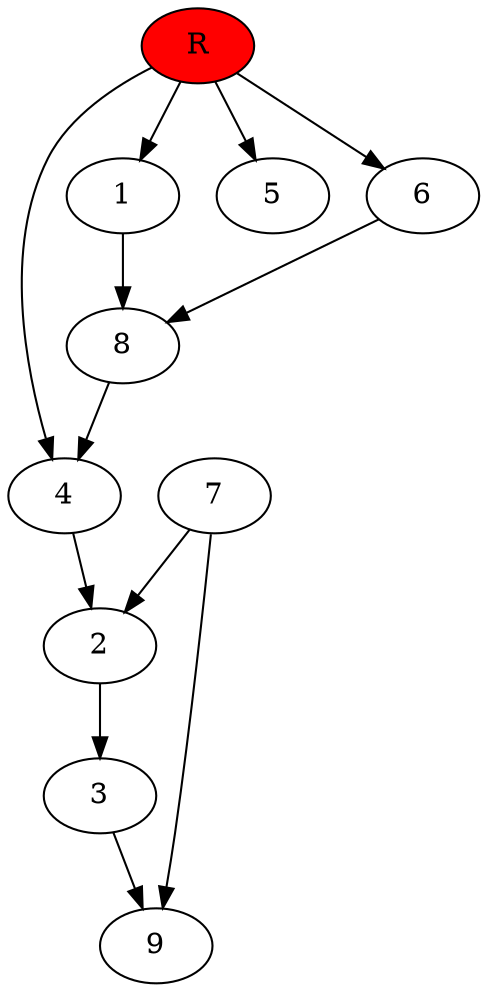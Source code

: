 digraph prb65758 {
	1
	2
	3
	4
	5
	6
	7
	8
	R [fillcolor="#ff0000" style=filled]
	1 -> 8
	2 -> 3
	3 -> 9
	4 -> 2
	6 -> 8
	7 -> 2
	7 -> 9
	8 -> 4
	R -> 1
	R -> 4
	R -> 5
	R -> 6
}
